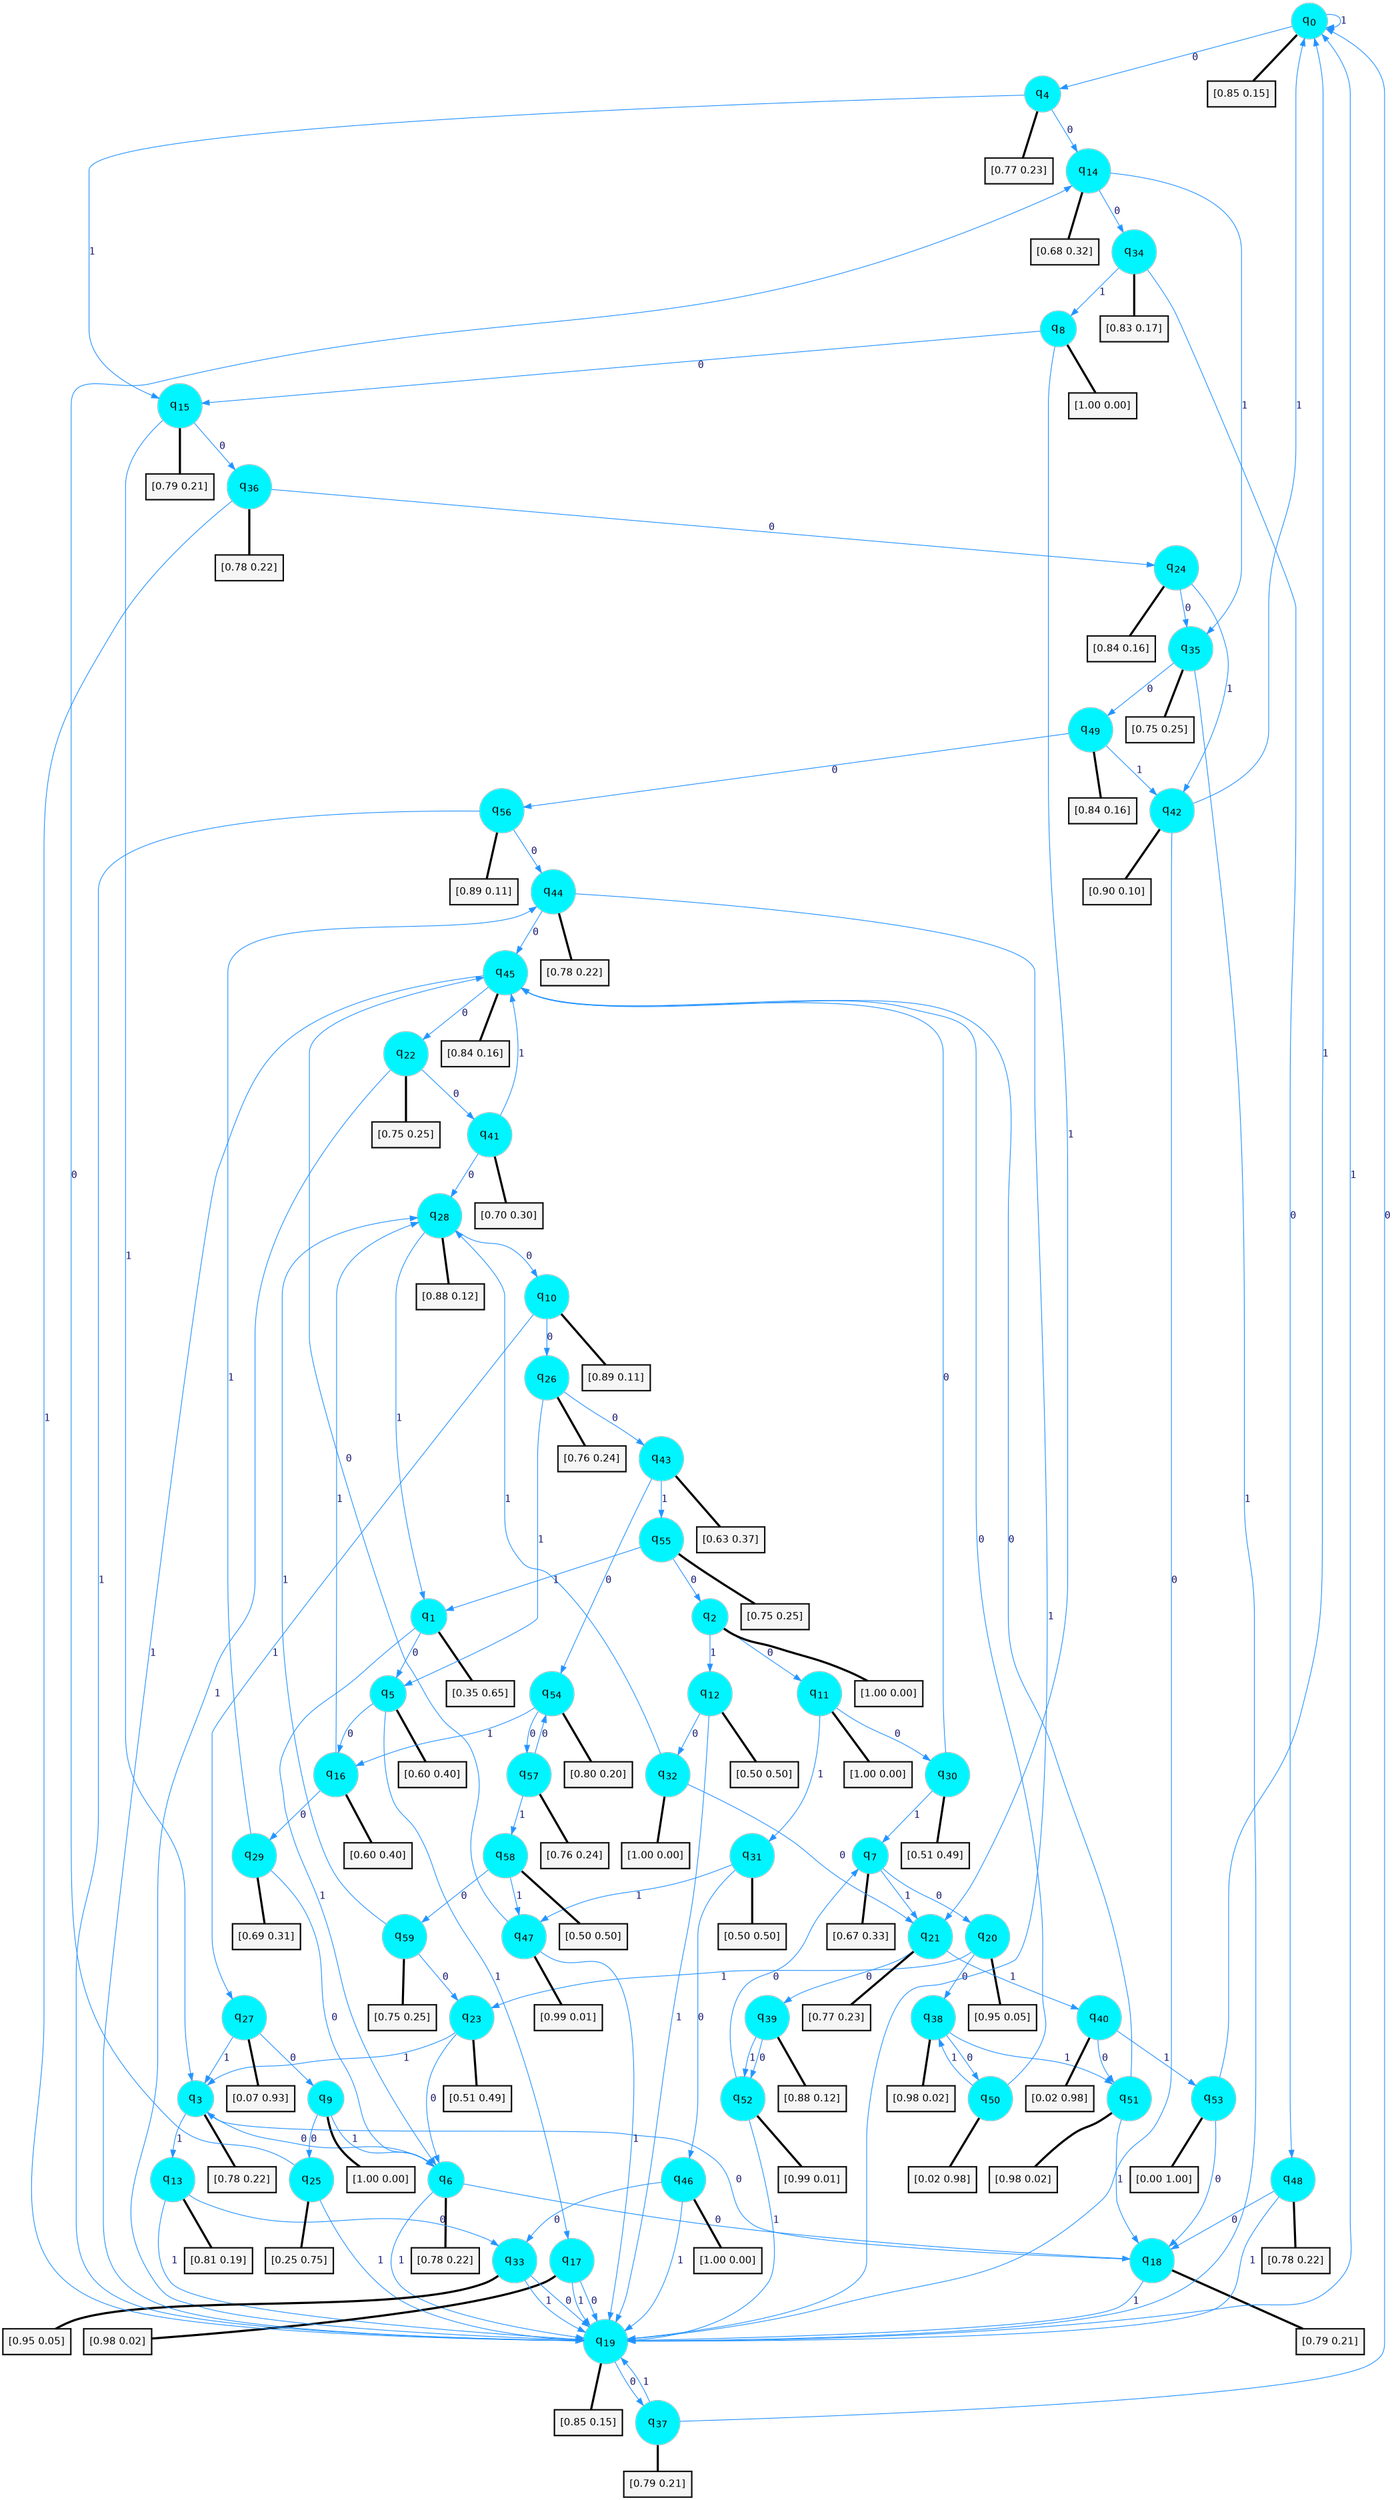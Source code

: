 digraph G {
graph [
bgcolor=transparent, dpi=300, rankdir=TD, size="40,25"];
node [
color=gray, fillcolor=turquoise1, fontcolor=black, fontname=Helvetica, fontsize=16, fontweight=bold, shape=circle, style=filled];
edge [
arrowsize=1, color=dodgerblue1, fontcolor=midnightblue, fontname=courier, fontweight=bold, penwidth=1, style=solid, weight=20];
0[label=<q<SUB>0</SUB>>];
1[label=<q<SUB>1</SUB>>];
2[label=<q<SUB>2</SUB>>];
3[label=<q<SUB>3</SUB>>];
4[label=<q<SUB>4</SUB>>];
5[label=<q<SUB>5</SUB>>];
6[label=<q<SUB>6</SUB>>];
7[label=<q<SUB>7</SUB>>];
8[label=<q<SUB>8</SUB>>];
9[label=<q<SUB>9</SUB>>];
10[label=<q<SUB>10</SUB>>];
11[label=<q<SUB>11</SUB>>];
12[label=<q<SUB>12</SUB>>];
13[label=<q<SUB>13</SUB>>];
14[label=<q<SUB>14</SUB>>];
15[label=<q<SUB>15</SUB>>];
16[label=<q<SUB>16</SUB>>];
17[label=<q<SUB>17</SUB>>];
18[label=<q<SUB>18</SUB>>];
19[label=<q<SUB>19</SUB>>];
20[label=<q<SUB>20</SUB>>];
21[label=<q<SUB>21</SUB>>];
22[label=<q<SUB>22</SUB>>];
23[label=<q<SUB>23</SUB>>];
24[label=<q<SUB>24</SUB>>];
25[label=<q<SUB>25</SUB>>];
26[label=<q<SUB>26</SUB>>];
27[label=<q<SUB>27</SUB>>];
28[label=<q<SUB>28</SUB>>];
29[label=<q<SUB>29</SUB>>];
30[label=<q<SUB>30</SUB>>];
31[label=<q<SUB>31</SUB>>];
32[label=<q<SUB>32</SUB>>];
33[label=<q<SUB>33</SUB>>];
34[label=<q<SUB>34</SUB>>];
35[label=<q<SUB>35</SUB>>];
36[label=<q<SUB>36</SUB>>];
37[label=<q<SUB>37</SUB>>];
38[label=<q<SUB>38</SUB>>];
39[label=<q<SUB>39</SUB>>];
40[label=<q<SUB>40</SUB>>];
41[label=<q<SUB>41</SUB>>];
42[label=<q<SUB>42</SUB>>];
43[label=<q<SUB>43</SUB>>];
44[label=<q<SUB>44</SUB>>];
45[label=<q<SUB>45</SUB>>];
46[label=<q<SUB>46</SUB>>];
47[label=<q<SUB>47</SUB>>];
48[label=<q<SUB>48</SUB>>];
49[label=<q<SUB>49</SUB>>];
50[label=<q<SUB>50</SUB>>];
51[label=<q<SUB>51</SUB>>];
52[label=<q<SUB>52</SUB>>];
53[label=<q<SUB>53</SUB>>];
54[label=<q<SUB>54</SUB>>];
55[label=<q<SUB>55</SUB>>];
56[label=<q<SUB>56</SUB>>];
57[label=<q<SUB>57</SUB>>];
58[label=<q<SUB>58</SUB>>];
59[label=<q<SUB>59</SUB>>];
60[label="[0.85 0.15]", shape=box,fontcolor=black, fontname=Helvetica, fontsize=14, penwidth=2, fillcolor=whitesmoke,color=black];
61[label="[0.35 0.65]", shape=box,fontcolor=black, fontname=Helvetica, fontsize=14, penwidth=2, fillcolor=whitesmoke,color=black];
62[label="[1.00 0.00]", shape=box,fontcolor=black, fontname=Helvetica, fontsize=14, penwidth=2, fillcolor=whitesmoke,color=black];
63[label="[0.78 0.22]", shape=box,fontcolor=black, fontname=Helvetica, fontsize=14, penwidth=2, fillcolor=whitesmoke,color=black];
64[label="[0.77 0.23]", shape=box,fontcolor=black, fontname=Helvetica, fontsize=14, penwidth=2, fillcolor=whitesmoke,color=black];
65[label="[0.60 0.40]", shape=box,fontcolor=black, fontname=Helvetica, fontsize=14, penwidth=2, fillcolor=whitesmoke,color=black];
66[label="[0.78 0.22]", shape=box,fontcolor=black, fontname=Helvetica, fontsize=14, penwidth=2, fillcolor=whitesmoke,color=black];
67[label="[0.67 0.33]", shape=box,fontcolor=black, fontname=Helvetica, fontsize=14, penwidth=2, fillcolor=whitesmoke,color=black];
68[label="[1.00 0.00]", shape=box,fontcolor=black, fontname=Helvetica, fontsize=14, penwidth=2, fillcolor=whitesmoke,color=black];
69[label="[1.00 0.00]", shape=box,fontcolor=black, fontname=Helvetica, fontsize=14, penwidth=2, fillcolor=whitesmoke,color=black];
70[label="[0.89 0.11]", shape=box,fontcolor=black, fontname=Helvetica, fontsize=14, penwidth=2, fillcolor=whitesmoke,color=black];
71[label="[1.00 0.00]", shape=box,fontcolor=black, fontname=Helvetica, fontsize=14, penwidth=2, fillcolor=whitesmoke,color=black];
72[label="[0.50 0.50]", shape=box,fontcolor=black, fontname=Helvetica, fontsize=14, penwidth=2, fillcolor=whitesmoke,color=black];
73[label="[0.81 0.19]", shape=box,fontcolor=black, fontname=Helvetica, fontsize=14, penwidth=2, fillcolor=whitesmoke,color=black];
74[label="[0.68 0.32]", shape=box,fontcolor=black, fontname=Helvetica, fontsize=14, penwidth=2, fillcolor=whitesmoke,color=black];
75[label="[0.79 0.21]", shape=box,fontcolor=black, fontname=Helvetica, fontsize=14, penwidth=2, fillcolor=whitesmoke,color=black];
76[label="[0.60 0.40]", shape=box,fontcolor=black, fontname=Helvetica, fontsize=14, penwidth=2, fillcolor=whitesmoke,color=black];
77[label="[0.98 0.02]", shape=box,fontcolor=black, fontname=Helvetica, fontsize=14, penwidth=2, fillcolor=whitesmoke,color=black];
78[label="[0.79 0.21]", shape=box,fontcolor=black, fontname=Helvetica, fontsize=14, penwidth=2, fillcolor=whitesmoke,color=black];
79[label="[0.85 0.15]", shape=box,fontcolor=black, fontname=Helvetica, fontsize=14, penwidth=2, fillcolor=whitesmoke,color=black];
80[label="[0.95 0.05]", shape=box,fontcolor=black, fontname=Helvetica, fontsize=14, penwidth=2, fillcolor=whitesmoke,color=black];
81[label="[0.77 0.23]", shape=box,fontcolor=black, fontname=Helvetica, fontsize=14, penwidth=2, fillcolor=whitesmoke,color=black];
82[label="[0.75 0.25]", shape=box,fontcolor=black, fontname=Helvetica, fontsize=14, penwidth=2, fillcolor=whitesmoke,color=black];
83[label="[0.51 0.49]", shape=box,fontcolor=black, fontname=Helvetica, fontsize=14, penwidth=2, fillcolor=whitesmoke,color=black];
84[label="[0.84 0.16]", shape=box,fontcolor=black, fontname=Helvetica, fontsize=14, penwidth=2, fillcolor=whitesmoke,color=black];
85[label="[0.25 0.75]", shape=box,fontcolor=black, fontname=Helvetica, fontsize=14, penwidth=2, fillcolor=whitesmoke,color=black];
86[label="[0.76 0.24]", shape=box,fontcolor=black, fontname=Helvetica, fontsize=14, penwidth=2, fillcolor=whitesmoke,color=black];
87[label="[0.07 0.93]", shape=box,fontcolor=black, fontname=Helvetica, fontsize=14, penwidth=2, fillcolor=whitesmoke,color=black];
88[label="[0.88 0.12]", shape=box,fontcolor=black, fontname=Helvetica, fontsize=14, penwidth=2, fillcolor=whitesmoke,color=black];
89[label="[0.69 0.31]", shape=box,fontcolor=black, fontname=Helvetica, fontsize=14, penwidth=2, fillcolor=whitesmoke,color=black];
90[label="[0.51 0.49]", shape=box,fontcolor=black, fontname=Helvetica, fontsize=14, penwidth=2, fillcolor=whitesmoke,color=black];
91[label="[0.50 0.50]", shape=box,fontcolor=black, fontname=Helvetica, fontsize=14, penwidth=2, fillcolor=whitesmoke,color=black];
92[label="[1.00 0.00]", shape=box,fontcolor=black, fontname=Helvetica, fontsize=14, penwidth=2, fillcolor=whitesmoke,color=black];
93[label="[0.95 0.05]", shape=box,fontcolor=black, fontname=Helvetica, fontsize=14, penwidth=2, fillcolor=whitesmoke,color=black];
94[label="[0.83 0.17]", shape=box,fontcolor=black, fontname=Helvetica, fontsize=14, penwidth=2, fillcolor=whitesmoke,color=black];
95[label="[0.75 0.25]", shape=box,fontcolor=black, fontname=Helvetica, fontsize=14, penwidth=2, fillcolor=whitesmoke,color=black];
96[label="[0.78 0.22]", shape=box,fontcolor=black, fontname=Helvetica, fontsize=14, penwidth=2, fillcolor=whitesmoke,color=black];
97[label="[0.79 0.21]", shape=box,fontcolor=black, fontname=Helvetica, fontsize=14, penwidth=2, fillcolor=whitesmoke,color=black];
98[label="[0.98 0.02]", shape=box,fontcolor=black, fontname=Helvetica, fontsize=14, penwidth=2, fillcolor=whitesmoke,color=black];
99[label="[0.88 0.12]", shape=box,fontcolor=black, fontname=Helvetica, fontsize=14, penwidth=2, fillcolor=whitesmoke,color=black];
100[label="[0.02 0.98]", shape=box,fontcolor=black, fontname=Helvetica, fontsize=14, penwidth=2, fillcolor=whitesmoke,color=black];
101[label="[0.70 0.30]", shape=box,fontcolor=black, fontname=Helvetica, fontsize=14, penwidth=2, fillcolor=whitesmoke,color=black];
102[label="[0.90 0.10]", shape=box,fontcolor=black, fontname=Helvetica, fontsize=14, penwidth=2, fillcolor=whitesmoke,color=black];
103[label="[0.63 0.37]", shape=box,fontcolor=black, fontname=Helvetica, fontsize=14, penwidth=2, fillcolor=whitesmoke,color=black];
104[label="[0.78 0.22]", shape=box,fontcolor=black, fontname=Helvetica, fontsize=14, penwidth=2, fillcolor=whitesmoke,color=black];
105[label="[0.84 0.16]", shape=box,fontcolor=black, fontname=Helvetica, fontsize=14, penwidth=2, fillcolor=whitesmoke,color=black];
106[label="[1.00 0.00]", shape=box,fontcolor=black, fontname=Helvetica, fontsize=14, penwidth=2, fillcolor=whitesmoke,color=black];
107[label="[0.99 0.01]", shape=box,fontcolor=black, fontname=Helvetica, fontsize=14, penwidth=2, fillcolor=whitesmoke,color=black];
108[label="[0.78 0.22]", shape=box,fontcolor=black, fontname=Helvetica, fontsize=14, penwidth=2, fillcolor=whitesmoke,color=black];
109[label="[0.84 0.16]", shape=box,fontcolor=black, fontname=Helvetica, fontsize=14, penwidth=2, fillcolor=whitesmoke,color=black];
110[label="[0.02 0.98]", shape=box,fontcolor=black, fontname=Helvetica, fontsize=14, penwidth=2, fillcolor=whitesmoke,color=black];
111[label="[0.98 0.02]", shape=box,fontcolor=black, fontname=Helvetica, fontsize=14, penwidth=2, fillcolor=whitesmoke,color=black];
112[label="[0.99 0.01]", shape=box,fontcolor=black, fontname=Helvetica, fontsize=14, penwidth=2, fillcolor=whitesmoke,color=black];
113[label="[0.00 1.00]", shape=box,fontcolor=black, fontname=Helvetica, fontsize=14, penwidth=2, fillcolor=whitesmoke,color=black];
114[label="[0.80 0.20]", shape=box,fontcolor=black, fontname=Helvetica, fontsize=14, penwidth=2, fillcolor=whitesmoke,color=black];
115[label="[0.75 0.25]", shape=box,fontcolor=black, fontname=Helvetica, fontsize=14, penwidth=2, fillcolor=whitesmoke,color=black];
116[label="[0.89 0.11]", shape=box,fontcolor=black, fontname=Helvetica, fontsize=14, penwidth=2, fillcolor=whitesmoke,color=black];
117[label="[0.76 0.24]", shape=box,fontcolor=black, fontname=Helvetica, fontsize=14, penwidth=2, fillcolor=whitesmoke,color=black];
118[label="[0.50 0.50]", shape=box,fontcolor=black, fontname=Helvetica, fontsize=14, penwidth=2, fillcolor=whitesmoke,color=black];
119[label="[0.75 0.25]", shape=box,fontcolor=black, fontname=Helvetica, fontsize=14, penwidth=2, fillcolor=whitesmoke,color=black];
0->4 [label=0];
0->0 [label=1];
0->60 [arrowhead=none, penwidth=3,color=black];
1->5 [label=0];
1->6 [label=1];
1->61 [arrowhead=none, penwidth=3,color=black];
2->11 [label=0];
2->12 [label=1];
2->62 [arrowhead=none, penwidth=3,color=black];
3->6 [label=0];
3->13 [label=1];
3->63 [arrowhead=none, penwidth=3,color=black];
4->14 [label=0];
4->15 [label=1];
4->64 [arrowhead=none, penwidth=3,color=black];
5->16 [label=0];
5->17 [label=1];
5->65 [arrowhead=none, penwidth=3,color=black];
6->18 [label=0];
6->19 [label=1];
6->66 [arrowhead=none, penwidth=3,color=black];
7->20 [label=0];
7->21 [label=1];
7->67 [arrowhead=none, penwidth=3,color=black];
8->15 [label=0];
8->21 [label=1];
8->68 [arrowhead=none, penwidth=3,color=black];
9->25 [label=0];
9->6 [label=1];
9->69 [arrowhead=none, penwidth=3,color=black];
10->26 [label=0];
10->27 [label=1];
10->70 [arrowhead=none, penwidth=3,color=black];
11->30 [label=0];
11->31 [label=1];
11->71 [arrowhead=none, penwidth=3,color=black];
12->32 [label=0];
12->19 [label=1];
12->72 [arrowhead=none, penwidth=3,color=black];
13->33 [label=0];
13->19 [label=1];
13->73 [arrowhead=none, penwidth=3,color=black];
14->34 [label=0];
14->35 [label=1];
14->74 [arrowhead=none, penwidth=3,color=black];
15->36 [label=0];
15->3 [label=1];
15->75 [arrowhead=none, penwidth=3,color=black];
16->29 [label=0];
16->28 [label=1];
16->76 [arrowhead=none, penwidth=3,color=black];
17->19 [label=0];
17->19 [label=1];
17->77 [arrowhead=none, penwidth=3,color=black];
18->3 [label=0];
18->19 [label=1];
18->78 [arrowhead=none, penwidth=3,color=black];
19->37 [label=0];
19->0 [label=1];
19->79 [arrowhead=none, penwidth=3,color=black];
20->38 [label=0];
20->23 [label=1];
20->80 [arrowhead=none, penwidth=3,color=black];
21->39 [label=0];
21->40 [label=1];
21->81 [arrowhead=none, penwidth=3,color=black];
22->41 [label=0];
22->19 [label=1];
22->82 [arrowhead=none, penwidth=3,color=black];
23->6 [label=0];
23->3 [label=1];
23->83 [arrowhead=none, penwidth=3,color=black];
24->35 [label=0];
24->42 [label=1];
24->84 [arrowhead=none, penwidth=3,color=black];
25->14 [label=0];
25->19 [label=1];
25->85 [arrowhead=none, penwidth=3,color=black];
26->43 [label=0];
26->5 [label=1];
26->86 [arrowhead=none, penwidth=3,color=black];
27->9 [label=0];
27->3 [label=1];
27->87 [arrowhead=none, penwidth=3,color=black];
28->10 [label=0];
28->1 [label=1];
28->88 [arrowhead=none, penwidth=3,color=black];
29->6 [label=0];
29->44 [label=1];
29->89 [arrowhead=none, penwidth=3,color=black];
30->45 [label=0];
30->7 [label=1];
30->90 [arrowhead=none, penwidth=3,color=black];
31->46 [label=0];
31->47 [label=1];
31->91 [arrowhead=none, penwidth=3,color=black];
32->21 [label=0];
32->28 [label=1];
32->92 [arrowhead=none, penwidth=3,color=black];
33->19 [label=0];
33->19 [label=1];
33->93 [arrowhead=none, penwidth=3,color=black];
34->48 [label=0];
34->8 [label=1];
34->94 [arrowhead=none, penwidth=3,color=black];
35->49 [label=0];
35->19 [label=1];
35->95 [arrowhead=none, penwidth=3,color=black];
36->24 [label=0];
36->19 [label=1];
36->96 [arrowhead=none, penwidth=3,color=black];
37->0 [label=0];
37->19 [label=1];
37->97 [arrowhead=none, penwidth=3,color=black];
38->50 [label=0];
38->51 [label=1];
38->98 [arrowhead=none, penwidth=3,color=black];
39->52 [label=0];
39->52 [label=1];
39->99 [arrowhead=none, penwidth=3,color=black];
40->51 [label=0];
40->53 [label=1];
40->100 [arrowhead=none, penwidth=3,color=black];
41->28 [label=0];
41->45 [label=1];
41->101 [arrowhead=none, penwidth=3,color=black];
42->19 [label=0];
42->0 [label=1];
42->102 [arrowhead=none, penwidth=3,color=black];
43->54 [label=0];
43->55 [label=1];
43->103 [arrowhead=none, penwidth=3,color=black];
44->45 [label=0];
44->19 [label=1];
44->104 [arrowhead=none, penwidth=3,color=black];
45->22 [label=0];
45->19 [label=1];
45->105 [arrowhead=none, penwidth=3,color=black];
46->33 [label=0];
46->19 [label=1];
46->106 [arrowhead=none, penwidth=3,color=black];
47->45 [label=0];
47->19 [label=1];
47->107 [arrowhead=none, penwidth=3,color=black];
48->18 [label=0];
48->19 [label=1];
48->108 [arrowhead=none, penwidth=3,color=black];
49->56 [label=0];
49->42 [label=1];
49->109 [arrowhead=none, penwidth=3,color=black];
50->45 [label=0];
50->38 [label=1];
50->110 [arrowhead=none, penwidth=3,color=black];
51->45 [label=0];
51->18 [label=1];
51->111 [arrowhead=none, penwidth=3,color=black];
52->7 [label=0];
52->19 [label=1];
52->112 [arrowhead=none, penwidth=3,color=black];
53->18 [label=0];
53->0 [label=1];
53->113 [arrowhead=none, penwidth=3,color=black];
54->57 [label=0];
54->16 [label=1];
54->114 [arrowhead=none, penwidth=3,color=black];
55->2 [label=0];
55->1 [label=1];
55->115 [arrowhead=none, penwidth=3,color=black];
56->44 [label=0];
56->19 [label=1];
56->116 [arrowhead=none, penwidth=3,color=black];
57->54 [label=0];
57->58 [label=1];
57->117 [arrowhead=none, penwidth=3,color=black];
58->59 [label=0];
58->47 [label=1];
58->118 [arrowhead=none, penwidth=3,color=black];
59->23 [label=0];
59->28 [label=1];
59->119 [arrowhead=none, penwidth=3,color=black];
}

